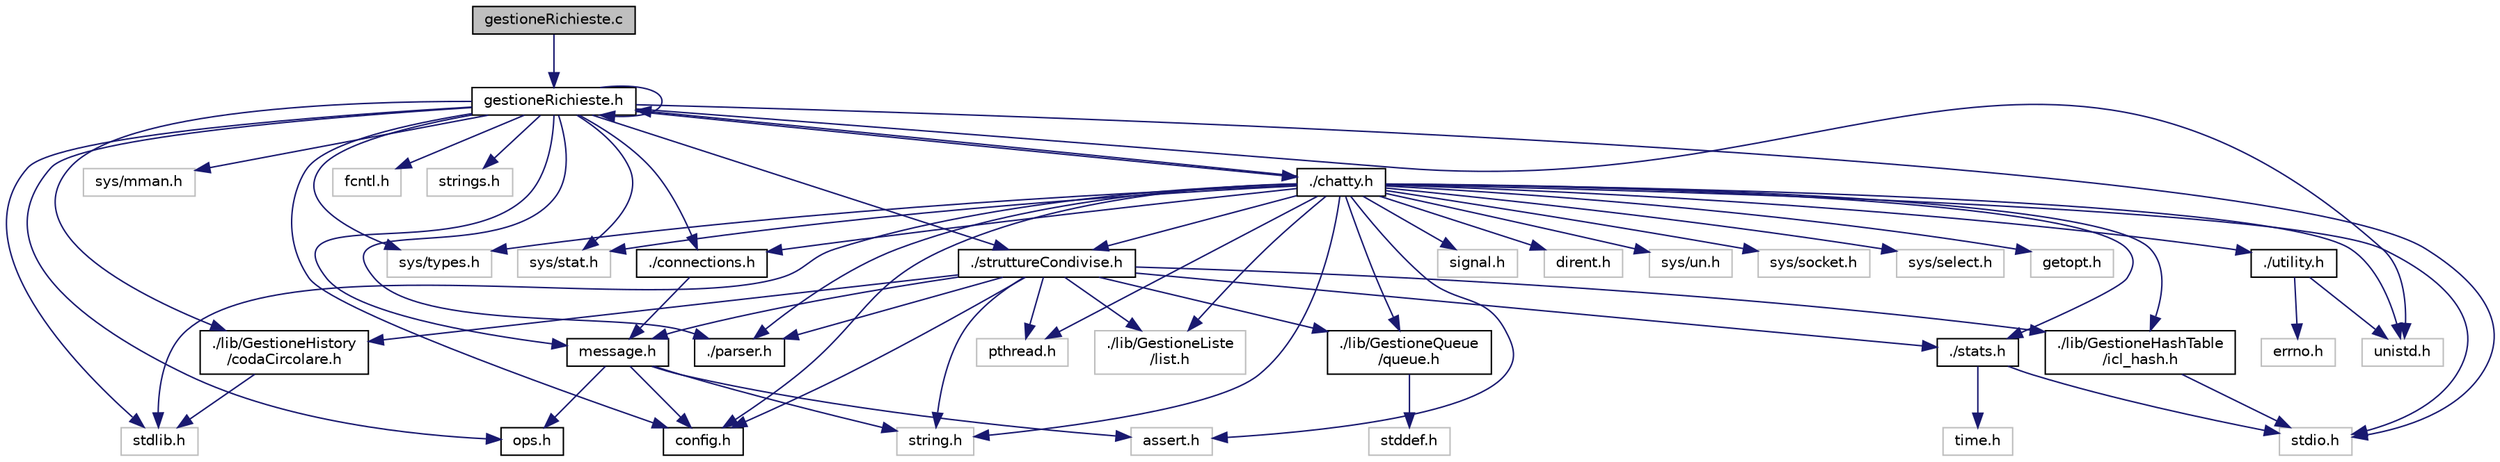 digraph "gestioneRichieste.c"
{
  edge [fontname="Helvetica",fontsize="10",labelfontname="Helvetica",labelfontsize="10"];
  node [fontname="Helvetica",fontsize="10",shape=record];
  Node0 [label="gestioneRichieste.c",height=0.2,width=0.4,color="black", fillcolor="grey75", style="filled", fontcolor="black"];
  Node0 -> Node1 [color="midnightblue",fontsize="10",style="solid",fontname="Helvetica"];
  Node1 [label="gestioneRichieste.h",height=0.2,width=0.4,color="black", fillcolor="white", style="filled",URL="$gestioneRichieste_8h.html",tooltip="Contiene la dichiarazione di tutti i metodi per la gestione delle singole operazioni che il server ge..."];
  Node1 -> Node2 [color="midnightblue",fontsize="10",style="solid",fontname="Helvetica"];
  Node2 [label="stdio.h",height=0.2,width=0.4,color="grey75", fillcolor="white", style="filled"];
  Node1 -> Node3 [color="midnightblue",fontsize="10",style="solid",fontname="Helvetica"];
  Node3 [label="stdlib.h",height=0.2,width=0.4,color="grey75", fillcolor="white", style="filled"];
  Node1 -> Node4 [color="midnightblue",fontsize="10",style="solid",fontname="Helvetica"];
  Node4 [label="unistd.h",height=0.2,width=0.4,color="grey75", fillcolor="white", style="filled"];
  Node1 -> Node5 [color="midnightblue",fontsize="10",style="solid",fontname="Helvetica"];
  Node5 [label="sys/mman.h",height=0.2,width=0.4,color="grey75", fillcolor="white", style="filled"];
  Node1 -> Node6 [color="midnightblue",fontsize="10",style="solid",fontname="Helvetica"];
  Node6 [label="sys/types.h",height=0.2,width=0.4,color="grey75", fillcolor="white", style="filled"];
  Node1 -> Node7 [color="midnightblue",fontsize="10",style="solid",fontname="Helvetica"];
  Node7 [label="sys/stat.h",height=0.2,width=0.4,color="grey75", fillcolor="white", style="filled"];
  Node1 -> Node8 [color="midnightblue",fontsize="10",style="solid",fontname="Helvetica"];
  Node8 [label="fcntl.h",height=0.2,width=0.4,color="grey75", fillcolor="white", style="filled"];
  Node1 -> Node9 [color="midnightblue",fontsize="10",style="solid",fontname="Helvetica"];
  Node9 [label="strings.h",height=0.2,width=0.4,color="grey75", fillcolor="white", style="filled"];
  Node1 -> Node10 [color="midnightblue",fontsize="10",style="solid",fontname="Helvetica"];
  Node10 [label="message.h",height=0.2,width=0.4,color="black", fillcolor="white", style="filled",URL="$message_8h.html",tooltip="Contiene il formato del messaggio. "];
  Node10 -> Node11 [color="midnightblue",fontsize="10",style="solid",fontname="Helvetica"];
  Node11 [label="assert.h",height=0.2,width=0.4,color="grey75", fillcolor="white", style="filled"];
  Node10 -> Node12 [color="midnightblue",fontsize="10",style="solid",fontname="Helvetica"];
  Node12 [label="string.h",height=0.2,width=0.4,color="grey75", fillcolor="white", style="filled"];
  Node10 -> Node13 [color="midnightblue",fontsize="10",style="solid",fontname="Helvetica"];
  Node13 [label="config.h",height=0.2,width=0.4,color="black", fillcolor="white", style="filled",URL="$config_8h.html",tooltip="File contenente alcune define con valori massimi utilizzabili. "];
  Node10 -> Node14 [color="midnightblue",fontsize="10",style="solid",fontname="Helvetica"];
  Node14 [label="ops.h",height=0.2,width=0.4,color="black", fillcolor="white", style="filled",URL="$ops_8h.html",tooltip="Contiene i codici delle operazioni di richiesta e risposta. "];
  Node1 -> Node14 [color="midnightblue",fontsize="10",style="solid",fontname="Helvetica"];
  Node1 -> Node13 [color="midnightblue",fontsize="10",style="solid",fontname="Helvetica"];
  Node1 -> Node15 [color="midnightblue",fontsize="10",style="solid",fontname="Helvetica"];
  Node15 [label="./struttureCondivise.h",height=0.2,width=0.4,color="black", fillcolor="white", style="filled",URL="$struttureCondivise_8h.html",tooltip="File che contiene tutte le trutture dati utilizzate dal server Si dichiara che il contenuto di questo..."];
  Node15 -> Node16 [color="midnightblue",fontsize="10",style="solid",fontname="Helvetica"];
  Node16 [label="pthread.h",height=0.2,width=0.4,color="grey75", fillcolor="white", style="filled"];
  Node15 -> Node12 [color="midnightblue",fontsize="10",style="solid",fontname="Helvetica"];
  Node15 -> Node17 [color="midnightblue",fontsize="10",style="solid",fontname="Helvetica"];
  Node17 [label="./lib/GestioneQueue\l/queue.h",height=0.2,width=0.4,color="black", fillcolor="white", style="filled",URL="$queue_8h_source.html"];
  Node17 -> Node18 [color="midnightblue",fontsize="10",style="solid",fontname="Helvetica"];
  Node18 [label="stddef.h",height=0.2,width=0.4,color="grey75", fillcolor="white", style="filled"];
  Node15 -> Node19 [color="midnightblue",fontsize="10",style="solid",fontname="Helvetica"];
  Node19 [label="./lib/GestioneListe\l/list.h",height=0.2,width=0.4,color="grey75", fillcolor="white", style="filled"];
  Node15 -> Node20 [color="midnightblue",fontsize="10",style="solid",fontname="Helvetica"];
  Node20 [label="./lib/GestioneHashTable\l/icl_hash.h",height=0.2,width=0.4,color="black", fillcolor="white", style="filled",URL="$icl__hash_8h.html"];
  Node20 -> Node2 [color="midnightblue",fontsize="10",style="solid",fontname="Helvetica"];
  Node15 -> Node21 [color="midnightblue",fontsize="10",style="solid",fontname="Helvetica"];
  Node21 [label="./lib/GestioneHistory\l/codaCircolare.h",height=0.2,width=0.4,color="black", fillcolor="white", style="filled",URL="$codaCircolare_8h.html",tooltip="File che contiene la dichiarazione delle funzioni per la gestione di una coda circolare Si dichiara c..."];
  Node21 -> Node3 [color="midnightblue",fontsize="10",style="solid",fontname="Helvetica"];
  Node15 -> Node10 [color="midnightblue",fontsize="10",style="solid",fontname="Helvetica"];
  Node15 -> Node13 [color="midnightblue",fontsize="10",style="solid",fontname="Helvetica"];
  Node15 -> Node22 [color="midnightblue",fontsize="10",style="solid",fontname="Helvetica"];
  Node22 [label="./parser.h",height=0.2,width=0.4,color="black", fillcolor="white", style="filled",URL="$parser_8h.html",tooltip="File che contiene tutte le funzioni necessarie al parsing di un file di configurazione Si dichiara ch..."];
  Node15 -> Node23 [color="midnightblue",fontsize="10",style="solid",fontname="Helvetica"];
  Node23 [label="./stats.h",height=0.2,width=0.4,color="black", fillcolor="white", style="filled",URL="$stats_8h_source.html"];
  Node23 -> Node2 [color="midnightblue",fontsize="10",style="solid",fontname="Helvetica"];
  Node23 -> Node24 [color="midnightblue",fontsize="10",style="solid",fontname="Helvetica"];
  Node24 [label="time.h",height=0.2,width=0.4,color="grey75", fillcolor="white", style="filled"];
  Node1 -> Node1 [color="midnightblue",fontsize="10",style="solid",fontname="Helvetica"];
  Node1 -> Node25 [color="midnightblue",fontsize="10",style="solid",fontname="Helvetica"];
  Node25 [label="./chatty.h",height=0.2,width=0.4,color="black", fillcolor="white", style="filled",URL="$chatty_8h.html",tooltip="File che contiene la dichiarazione di tutte le funzioni utilizzate nel file chatty.c Si dichiara che il contenuto di questo file e&#39; in ogni sua parte opera originale dell&#39;autore. "];
  Node25 -> Node2 [color="midnightblue",fontsize="10",style="solid",fontname="Helvetica"];
  Node25 -> Node4 [color="midnightblue",fontsize="10",style="solid",fontname="Helvetica"];
  Node25 -> Node3 [color="midnightblue",fontsize="10",style="solid",fontname="Helvetica"];
  Node25 -> Node11 [color="midnightblue",fontsize="10",style="solid",fontname="Helvetica"];
  Node25 -> Node12 [color="midnightblue",fontsize="10",style="solid",fontname="Helvetica"];
  Node25 -> Node26 [color="midnightblue",fontsize="10",style="solid",fontname="Helvetica"];
  Node26 [label="signal.h",height=0.2,width=0.4,color="grey75", fillcolor="white", style="filled"];
  Node25 -> Node16 [color="midnightblue",fontsize="10",style="solid",fontname="Helvetica"];
  Node25 -> Node6 [color="midnightblue",fontsize="10",style="solid",fontname="Helvetica"];
  Node25 -> Node7 [color="midnightblue",fontsize="10",style="solid",fontname="Helvetica"];
  Node25 -> Node27 [color="midnightblue",fontsize="10",style="solid",fontname="Helvetica"];
  Node27 [label="dirent.h",height=0.2,width=0.4,color="grey75", fillcolor="white", style="filled"];
  Node25 -> Node28 [color="midnightblue",fontsize="10",style="solid",fontname="Helvetica"];
  Node28 [label="sys/un.h",height=0.2,width=0.4,color="grey75", fillcolor="white", style="filled"];
  Node25 -> Node29 [color="midnightblue",fontsize="10",style="solid",fontname="Helvetica"];
  Node29 [label="sys/socket.h",height=0.2,width=0.4,color="grey75", fillcolor="white", style="filled"];
  Node25 -> Node30 [color="midnightblue",fontsize="10",style="solid",fontname="Helvetica"];
  Node30 [label="sys/select.h",height=0.2,width=0.4,color="grey75", fillcolor="white", style="filled"];
  Node25 -> Node31 [color="midnightblue",fontsize="10",style="solid",fontname="Helvetica"];
  Node31 [label="getopt.h",height=0.2,width=0.4,color="grey75", fillcolor="white", style="filled"];
  Node25 -> Node15 [color="midnightblue",fontsize="10",style="solid",fontname="Helvetica"];
  Node25 -> Node22 [color="midnightblue",fontsize="10",style="solid",fontname="Helvetica"];
  Node25 -> Node17 [color="midnightblue",fontsize="10",style="solid",fontname="Helvetica"];
  Node25 -> Node19 [color="midnightblue",fontsize="10",style="solid",fontname="Helvetica"];
  Node25 -> Node20 [color="midnightblue",fontsize="10",style="solid",fontname="Helvetica"];
  Node25 -> Node23 [color="midnightblue",fontsize="10",style="solid",fontname="Helvetica"];
  Node25 -> Node32 [color="midnightblue",fontsize="10",style="solid",fontname="Helvetica"];
  Node32 [label="./utility.h",height=0.2,width=0.4,color="black", fillcolor="white", style="filled",URL="$utility_8h.html",tooltip="Contiene alcune funzioni di utilità. Si dichiara che il contenuto di questo file e&#39; in ogni sua parte..."];
  Node32 -> Node33 [color="midnightblue",fontsize="10",style="solid",fontname="Helvetica"];
  Node33 [label="errno.h",height=0.2,width=0.4,color="grey75", fillcolor="white", style="filled"];
  Node32 -> Node4 [color="midnightblue",fontsize="10",style="solid",fontname="Helvetica"];
  Node25 -> Node34 [color="midnightblue",fontsize="10",style="solid",fontname="Helvetica"];
  Node34 [label="./connections.h",height=0.2,width=0.4,color="black", fillcolor="white", style="filled",URL="$connections_8h_source.html"];
  Node34 -> Node10 [color="midnightblue",fontsize="10",style="solid",fontname="Helvetica"];
  Node25 -> Node13 [color="midnightblue",fontsize="10",style="solid",fontname="Helvetica"];
  Node25 -> Node1 [color="midnightblue",fontsize="10",style="solid",fontname="Helvetica"];
  Node1 -> Node22 [color="midnightblue",fontsize="10",style="solid",fontname="Helvetica"];
  Node1 -> Node34 [color="midnightblue",fontsize="10",style="solid",fontname="Helvetica"];
  Node1 -> Node21 [color="midnightblue",fontsize="10",style="solid",fontname="Helvetica"];
}
